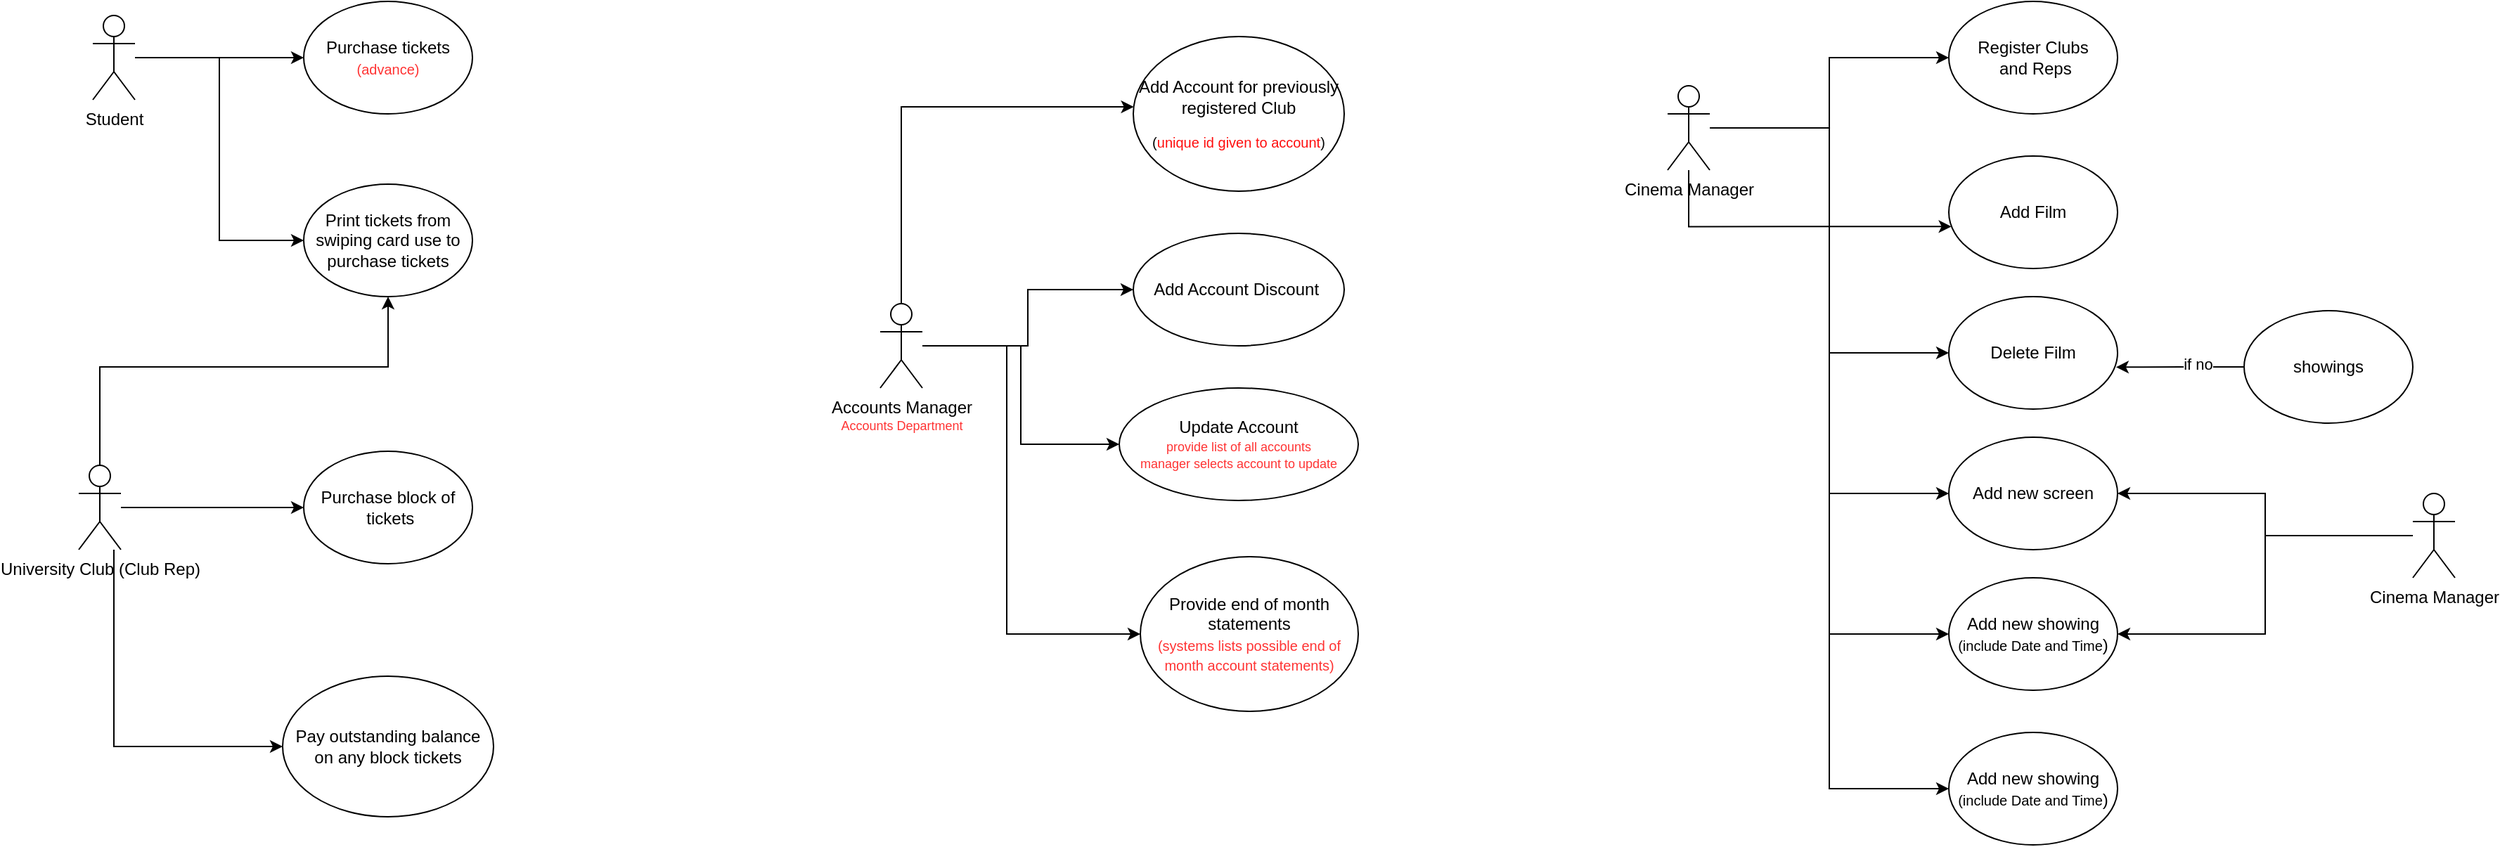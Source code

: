 <mxfile version="16.6.4" type="github">
  <diagram name="Page-1" id="13e1069c-82ec-6db2-03f1-153e76fe0fe0">
    <mxGraphModel dx="1041" dy="769" grid="1" gridSize="10" guides="1" tooltips="1" connect="1" arrows="1" fold="1" page="1" pageScale="1" pageWidth="2336" pageHeight="1654" background="none" math="0" shadow="0">
      <root>
        <mxCell id="0" />
        <mxCell id="1" parent="0" />
        <mxCell id="kd9hnM9UEGJ-Ht8Q5I6m-12" style="edgeStyle=orthogonalEdgeStyle;rounded=0;orthogonalLoop=1;jettySize=auto;html=1;" edge="1" parent="1" source="kd9hnM9UEGJ-Ht8Q5I6m-1" target="kd9hnM9UEGJ-Ht8Q5I6m-4">
          <mxGeometry relative="1" as="geometry" />
        </mxCell>
        <mxCell id="kd9hnM9UEGJ-Ht8Q5I6m-38" style="edgeStyle=orthogonalEdgeStyle;rounded=0;orthogonalLoop=1;jettySize=auto;html=1;entryX=0;entryY=0.5;entryDx=0;entryDy=0;fontSize=10;fontColor=#FF3333;" edge="1" parent="1" source="kd9hnM9UEGJ-Ht8Q5I6m-1" target="kd9hnM9UEGJ-Ht8Q5I6m-37">
          <mxGeometry relative="1" as="geometry" />
        </mxCell>
        <mxCell id="kd9hnM9UEGJ-Ht8Q5I6m-1" value="Student&lt;br&gt;" style="shape=umlActor;verticalLabelPosition=bottom;verticalAlign=top;html=1;outlineConnect=0;" vertex="1" parent="1">
          <mxGeometry x="320" y="265" width="30" height="60" as="geometry" />
        </mxCell>
        <mxCell id="kd9hnM9UEGJ-Ht8Q5I6m-8" style="edgeStyle=orthogonalEdgeStyle;rounded=0;orthogonalLoop=1;jettySize=auto;html=1;" edge="1" parent="1" source="kd9hnM9UEGJ-Ht8Q5I6m-2" target="kd9hnM9UEGJ-Ht8Q5I6m-6">
          <mxGeometry relative="1" as="geometry" />
        </mxCell>
        <mxCell id="kd9hnM9UEGJ-Ht8Q5I6m-9" style="edgeStyle=orthogonalEdgeStyle;rounded=0;orthogonalLoop=1;jettySize=auto;html=1;entryX=0.015;entryY=0.627;entryDx=0;entryDy=0;entryPerimeter=0;" edge="1" parent="1" source="kd9hnM9UEGJ-Ht8Q5I6m-2" target="kd9hnM9UEGJ-Ht8Q5I6m-7">
          <mxGeometry relative="1" as="geometry">
            <Array as="points">
              <mxPoint x="1455" y="415" />
            </Array>
          </mxGeometry>
        </mxCell>
        <mxCell id="kd9hnM9UEGJ-Ht8Q5I6m-17" style="edgeStyle=orthogonalEdgeStyle;rounded=0;orthogonalLoop=1;jettySize=auto;html=1;entryX=0;entryY=0.5;entryDx=0;entryDy=0;" edge="1" parent="1" source="kd9hnM9UEGJ-Ht8Q5I6m-2" target="kd9hnM9UEGJ-Ht8Q5I6m-10">
          <mxGeometry relative="1" as="geometry" />
        </mxCell>
        <mxCell id="kd9hnM9UEGJ-Ht8Q5I6m-20" style="edgeStyle=orthogonalEdgeStyle;rounded=0;orthogonalLoop=1;jettySize=auto;html=1;entryX=0;entryY=0.5;entryDx=0;entryDy=0;fontSize=10;" edge="1" parent="1" source="kd9hnM9UEGJ-Ht8Q5I6m-2" target="kd9hnM9UEGJ-Ht8Q5I6m-18">
          <mxGeometry relative="1" as="geometry" />
        </mxCell>
        <mxCell id="kd9hnM9UEGJ-Ht8Q5I6m-21" style="edgeStyle=orthogonalEdgeStyle;rounded=0;orthogonalLoop=1;jettySize=auto;html=1;entryX=0;entryY=0.5;entryDx=0;entryDy=0;fontSize=10;" edge="1" parent="1" source="kd9hnM9UEGJ-Ht8Q5I6m-2" target="kd9hnM9UEGJ-Ht8Q5I6m-19">
          <mxGeometry relative="1" as="geometry" />
        </mxCell>
        <mxCell id="kd9hnM9UEGJ-Ht8Q5I6m-45" style="edgeStyle=orthogonalEdgeStyle;rounded=0;orthogonalLoop=1;jettySize=auto;html=1;entryX=0;entryY=0.5;entryDx=0;entryDy=0;fontSize=10;fontColor=#FF3333;" edge="1" parent="1" source="kd9hnM9UEGJ-Ht8Q5I6m-2" target="kd9hnM9UEGJ-Ht8Q5I6m-43">
          <mxGeometry relative="1" as="geometry" />
        </mxCell>
        <mxCell id="kd9hnM9UEGJ-Ht8Q5I6m-2" value="Cinema Manager&lt;br&gt;" style="shape=umlActor;verticalLabelPosition=bottom;verticalAlign=top;html=1;outlineConnect=0;" vertex="1" parent="1">
          <mxGeometry x="1440" y="315" width="30" height="60" as="geometry" />
        </mxCell>
        <mxCell id="kd9hnM9UEGJ-Ht8Q5I6m-13" style="edgeStyle=orthogonalEdgeStyle;rounded=0;orthogonalLoop=1;jettySize=auto;html=1;" edge="1" parent="1" source="kd9hnM9UEGJ-Ht8Q5I6m-3" target="kd9hnM9UEGJ-Ht8Q5I6m-5">
          <mxGeometry relative="1" as="geometry" />
        </mxCell>
        <mxCell id="kd9hnM9UEGJ-Ht8Q5I6m-39" style="edgeStyle=orthogonalEdgeStyle;rounded=0;orthogonalLoop=1;jettySize=auto;html=1;fontSize=10;fontColor=#FF3333;exitX=1;exitY=0.333;exitDx=0;exitDy=0;exitPerimeter=0;" edge="1" parent="1" source="kd9hnM9UEGJ-Ht8Q5I6m-3" target="kd9hnM9UEGJ-Ht8Q5I6m-37">
          <mxGeometry relative="1" as="geometry">
            <Array as="points">
              <mxPoint x="325" y="605" />
              <mxPoint x="325" y="515" />
              <mxPoint x="530" y="515" />
            </Array>
          </mxGeometry>
        </mxCell>
        <mxCell id="kd9hnM9UEGJ-Ht8Q5I6m-42" style="edgeStyle=orthogonalEdgeStyle;rounded=0;orthogonalLoop=1;jettySize=auto;html=1;entryX=0;entryY=0.5;entryDx=0;entryDy=0;fontSize=10;fontColor=#FF3333;" edge="1" parent="1" source="kd9hnM9UEGJ-Ht8Q5I6m-3" target="kd9hnM9UEGJ-Ht8Q5I6m-40">
          <mxGeometry relative="1" as="geometry">
            <Array as="points">
              <mxPoint x="335" y="785" />
            </Array>
          </mxGeometry>
        </mxCell>
        <mxCell id="kd9hnM9UEGJ-Ht8Q5I6m-3" value="University Club (Club Rep)" style="shape=umlActor;verticalLabelPosition=bottom;verticalAlign=top;html=1;outlineConnect=0;" vertex="1" parent="1">
          <mxGeometry x="310" y="585" width="30" height="60" as="geometry" />
        </mxCell>
        <mxCell id="kd9hnM9UEGJ-Ht8Q5I6m-4" value="Purchase tickets&lt;br&gt;&lt;font style=&quot;font-size: 10px&quot; color=&quot;#ff3333&quot;&gt;(advance)&lt;/font&gt;" style="ellipse;whiteSpace=wrap;html=1;" vertex="1" parent="1">
          <mxGeometry x="470" y="255" width="120" height="80" as="geometry" />
        </mxCell>
        <mxCell id="kd9hnM9UEGJ-Ht8Q5I6m-5" value="Purchase block of&lt;span style=&quot;color: rgba(0 , 0 , 0 , 0) ; font-family: monospace ; font-size: 0px&quot;&gt;%3CmxGraphModel%3E%3Croot%3E%3CmxCell%20id%3D%220%22%2F%3E%3CmxCell%20id%3D%221%22%20parent%3D%220%22%2F%3E%3CmxCell%20id%3D%222%22%20value%3D%22Purchase%20tickets%22%20style%3D%22ellipse%3BwhiteSpace%3Dwrap%3Bhtml%3D1%3B%22%20vertex%3D%221%22%20parent%3D%221%22%3E%3CmxGeometry%20x%3D%22330%22%20y%3D%2290%22%20width%3D%22120%22%20height%3D%2280%22%20as%3D%22geometry%22%2F%3E%3C%2FmxCell%3E%3C%2Froot%3E%3C%2FmxGraphModel%3E&lt;/span&gt;&lt;br&gt;&amp;nbsp;tickets" style="ellipse;whiteSpace=wrap;html=1;" vertex="1" parent="1">
          <mxGeometry x="470" y="575" width="120" height="80" as="geometry" />
        </mxCell>
        <mxCell id="kd9hnM9UEGJ-Ht8Q5I6m-6" value="Register Clubs&lt;br&gt;&amp;nbsp;and Reps" style="ellipse;whiteSpace=wrap;html=1;" vertex="1" parent="1">
          <mxGeometry x="1640" y="255" width="120" height="80" as="geometry" />
        </mxCell>
        <mxCell id="kd9hnM9UEGJ-Ht8Q5I6m-7" value="Add Film" style="ellipse;whiteSpace=wrap;html=1;" vertex="1" parent="1">
          <mxGeometry x="1640" y="365" width="120" height="80" as="geometry" />
        </mxCell>
        <mxCell id="kd9hnM9UEGJ-Ht8Q5I6m-10" value="Delete Film" style="ellipse;whiteSpace=wrap;html=1;" vertex="1" parent="1">
          <mxGeometry x="1640" y="465" width="120" height="80" as="geometry" />
        </mxCell>
        <mxCell id="kd9hnM9UEGJ-Ht8Q5I6m-15" style="edgeStyle=orthogonalEdgeStyle;rounded=0;orthogonalLoop=1;jettySize=auto;html=1;exitX=0;exitY=0.5;exitDx=0;exitDy=0;entryX=0.991;entryY=0.627;entryDx=0;entryDy=0;entryPerimeter=0;" edge="1" parent="1" source="kd9hnM9UEGJ-Ht8Q5I6m-14" target="kd9hnM9UEGJ-Ht8Q5I6m-10">
          <mxGeometry relative="1" as="geometry" />
        </mxCell>
        <mxCell id="kd9hnM9UEGJ-Ht8Q5I6m-16" value="if no" style="edgeLabel;html=1;align=center;verticalAlign=middle;resizable=0;points=[];" vertex="1" connectable="0" parent="kd9hnM9UEGJ-Ht8Q5I6m-15">
          <mxGeometry x="-0.257" y="-2" relative="1" as="geometry">
            <mxPoint x="1" as="offset" />
          </mxGeometry>
        </mxCell>
        <mxCell id="kd9hnM9UEGJ-Ht8Q5I6m-14" value="showings" style="ellipse;whiteSpace=wrap;html=1;" vertex="1" parent="1">
          <mxGeometry x="1850" y="475" width="120" height="80" as="geometry" />
        </mxCell>
        <mxCell id="kd9hnM9UEGJ-Ht8Q5I6m-18" value="Add new screen&lt;span style=&quot;color: rgba(0 , 0 , 0 , 0) ; font-family: monospace ; font-size: 0px&quot;&gt;%3CmxGraphModel%3E%3Croot%3E%3CmxCell%20id%3D%220%22%2F%3E%3CmxCell%20id%3D%221%22%20parent%3D%220%22%2F%3E%3CmxCell%20id%3D%222%22%20value%3D%22Delete%20Film%22%20style%3D%22ellipse%3BwhiteSpace%3Dwrap%3Bhtml%3D1%3B%22%20vertex%3D%221%22%20parent%3D%221%22%3E%3CmxGeometry%20x%3D%22500%22%20y%3D%22910%22%20width%3D%22120%22%20height%3D%2280%22%20as%3D%22geometry%22%2F%3E%3C%2FmxCell%3E%3C%2Froot%3E%3C%2FmxGraphModel%3E&lt;/span&gt;" style="ellipse;whiteSpace=wrap;html=1;" vertex="1" parent="1">
          <mxGeometry x="1640" y="565" width="120" height="80" as="geometry" />
        </mxCell>
        <mxCell id="kd9hnM9UEGJ-Ht8Q5I6m-19" value="Add new showing&lt;br&gt;&lt;font style=&quot;font-size: 10px&quot;&gt;(include Date and Time&lt;/font&gt;)" style="ellipse;whiteSpace=wrap;html=1;" vertex="1" parent="1">
          <mxGeometry x="1640" y="665" width="120" height="80" as="geometry" />
        </mxCell>
        <mxCell id="kd9hnM9UEGJ-Ht8Q5I6m-26" style="edgeStyle=orthogonalEdgeStyle;rounded=0;orthogonalLoop=1;jettySize=auto;html=1;entryX=1;entryY=0.5;entryDx=0;entryDy=0;fontSize=10;" edge="1" parent="1" source="kd9hnM9UEGJ-Ht8Q5I6m-22" target="kd9hnM9UEGJ-Ht8Q5I6m-18">
          <mxGeometry relative="1" as="geometry" />
        </mxCell>
        <mxCell id="kd9hnM9UEGJ-Ht8Q5I6m-27" style="edgeStyle=orthogonalEdgeStyle;rounded=0;orthogonalLoop=1;jettySize=auto;html=1;entryX=1;entryY=0.5;entryDx=0;entryDy=0;fontSize=10;" edge="1" parent="1" source="kd9hnM9UEGJ-Ht8Q5I6m-22" target="kd9hnM9UEGJ-Ht8Q5I6m-19">
          <mxGeometry relative="1" as="geometry" />
        </mxCell>
        <mxCell id="kd9hnM9UEGJ-Ht8Q5I6m-22" value="Cinema Manager&lt;br&gt;" style="shape=umlActor;verticalLabelPosition=bottom;verticalAlign=top;html=1;outlineConnect=0;" vertex="1" parent="1">
          <mxGeometry x="1970" y="605" width="30" height="60" as="geometry" />
        </mxCell>
        <mxCell id="kd9hnM9UEGJ-Ht8Q5I6m-30" style="edgeStyle=orthogonalEdgeStyle;rounded=0;orthogonalLoop=1;jettySize=auto;html=1;fontSize=10;" edge="1" parent="1" source="kd9hnM9UEGJ-Ht8Q5I6m-28" target="kd9hnM9UEGJ-Ht8Q5I6m-29">
          <mxGeometry relative="1" as="geometry">
            <Array as="points">
              <mxPoint x="895" y="330" />
            </Array>
          </mxGeometry>
        </mxCell>
        <mxCell id="kd9hnM9UEGJ-Ht8Q5I6m-32" style="edgeStyle=orthogonalEdgeStyle;rounded=0;orthogonalLoop=1;jettySize=auto;html=1;entryX=0;entryY=0.5;entryDx=0;entryDy=0;fontSize=10;" edge="1" parent="1" source="kd9hnM9UEGJ-Ht8Q5I6m-28" target="kd9hnM9UEGJ-Ht8Q5I6m-31">
          <mxGeometry relative="1" as="geometry" />
        </mxCell>
        <mxCell id="kd9hnM9UEGJ-Ht8Q5I6m-34" style="edgeStyle=orthogonalEdgeStyle;rounded=0;orthogonalLoop=1;jettySize=auto;html=1;entryX=0;entryY=0.5;entryDx=0;entryDy=0;fontSize=10;fontColor=#FF0D0D;" edge="1" parent="1" source="kd9hnM9UEGJ-Ht8Q5I6m-28" target="kd9hnM9UEGJ-Ht8Q5I6m-33">
          <mxGeometry relative="1" as="geometry" />
        </mxCell>
        <mxCell id="kd9hnM9UEGJ-Ht8Q5I6m-36" style="edgeStyle=orthogonalEdgeStyle;rounded=0;orthogonalLoop=1;jettySize=auto;html=1;entryX=0;entryY=0.5;entryDx=0;entryDy=0;fontSize=10;fontColor=#FF3333;" edge="1" parent="1" source="kd9hnM9UEGJ-Ht8Q5I6m-28" target="kd9hnM9UEGJ-Ht8Q5I6m-35">
          <mxGeometry relative="1" as="geometry">
            <Array as="points">
              <mxPoint x="970" y="500" />
              <mxPoint x="970" y="705" />
            </Array>
          </mxGeometry>
        </mxCell>
        <mxCell id="kd9hnM9UEGJ-Ht8Q5I6m-28" value="&lt;font style=&quot;font-size: 12px&quot;&gt;Accounts Manager&lt;br&gt;&lt;/font&gt;&lt;font style=&quot;font-size: 9px&quot; color=&quot;#ff3333&quot;&gt;Accounts Department&lt;/font&gt;" style="shape=umlActor;verticalLabelPosition=bottom;verticalAlign=top;html=1;outlineConnect=0;fontSize=10;" vertex="1" parent="1">
          <mxGeometry x="880" y="470" width="30" height="60" as="geometry" />
        </mxCell>
        <mxCell id="kd9hnM9UEGJ-Ht8Q5I6m-29" value="&lt;font style=&quot;font-size: 12px&quot;&gt;Add Account for previously registered Club&lt;br&gt;&lt;/font&gt;&lt;br&gt;(&lt;font color=&quot;#ff0d0d&quot;&gt;unique id given to account&lt;/font&gt;)" style="ellipse;whiteSpace=wrap;html=1;fontSize=10;" vertex="1" parent="1">
          <mxGeometry x="1060" y="280" width="150" height="110" as="geometry" />
        </mxCell>
        <mxCell id="kd9hnM9UEGJ-Ht8Q5I6m-31" value="&lt;font style=&quot;font-size: 12px&quot;&gt;Add Account Discount&amp;nbsp;&lt;/font&gt;" style="ellipse;whiteSpace=wrap;html=1;fontSize=10;" vertex="1" parent="1">
          <mxGeometry x="1060" y="420" width="150" height="80" as="geometry" />
        </mxCell>
        <mxCell id="kd9hnM9UEGJ-Ht8Q5I6m-33" value="&lt;font style=&quot;font-size: 12px&quot;&gt;Update Account&lt;br&gt;&lt;/font&gt;&lt;font color=&quot;#ff3333&quot; style=&quot;font-size: 9px&quot;&gt;provide list of all accounts&lt;br&gt;manager selects account to update&lt;/font&gt;" style="ellipse;whiteSpace=wrap;html=1;fontSize=10;" vertex="1" parent="1">
          <mxGeometry x="1050" y="530" width="170" height="80" as="geometry" />
        </mxCell>
        <mxCell id="kd9hnM9UEGJ-Ht8Q5I6m-35" value="&lt;span&gt;&lt;font color=&quot;#000000&quot;&gt;Provide end of month statements&lt;/font&gt;&lt;br&gt;&lt;font style=&quot;font-size: 10px&quot;&gt;(systems lists possible end of month account statements)&lt;/font&gt;&lt;br&gt;&lt;/span&gt;" style="ellipse;whiteSpace=wrap;html=1;fontSize=12;fontColor=#FF3333;" vertex="1" parent="1">
          <mxGeometry x="1065" y="650" width="155" height="110" as="geometry" />
        </mxCell>
        <mxCell id="kd9hnM9UEGJ-Ht8Q5I6m-37" value="Print tickets from swiping card use to purchase tickets" style="ellipse;whiteSpace=wrap;html=1;" vertex="1" parent="1">
          <mxGeometry x="470" y="385" width="120" height="80" as="geometry" />
        </mxCell>
        <mxCell id="kd9hnM9UEGJ-Ht8Q5I6m-40" value="Pay outstanding balance on any block tickets" style="ellipse;whiteSpace=wrap;html=1;" vertex="1" parent="1">
          <mxGeometry x="455" y="735" width="150" height="100" as="geometry" />
        </mxCell>
        <mxCell id="kd9hnM9UEGJ-Ht8Q5I6m-43" value="Add new showing&lt;br&gt;&lt;font style=&quot;font-size: 10px&quot;&gt;(include Date and Time&lt;/font&gt;)" style="ellipse;whiteSpace=wrap;html=1;" vertex="1" parent="1">
          <mxGeometry x="1640" y="775" width="120" height="80" as="geometry" />
        </mxCell>
      </root>
    </mxGraphModel>
  </diagram>
</mxfile>
